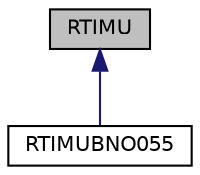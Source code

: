 digraph "RTIMU"
{
  edge [fontname="Helvetica",fontsize="10",labelfontname="Helvetica",labelfontsize="10"];
  node [fontname="Helvetica",fontsize="10",shape=record];
  Node0 [label="RTIMU",height=0.2,width=0.4,color="black", fillcolor="grey75", style="filled", fontcolor="black"];
  Node0 -> Node1 [dir="back",color="midnightblue",fontsize="10",style="solid",fontname="Helvetica"];
  Node1 [label="RTIMUBNO055",height=0.2,width=0.4,color="black", fillcolor="white", style="filled",URL="$class_r_t_i_m_u_b_n_o055.html"];
}
